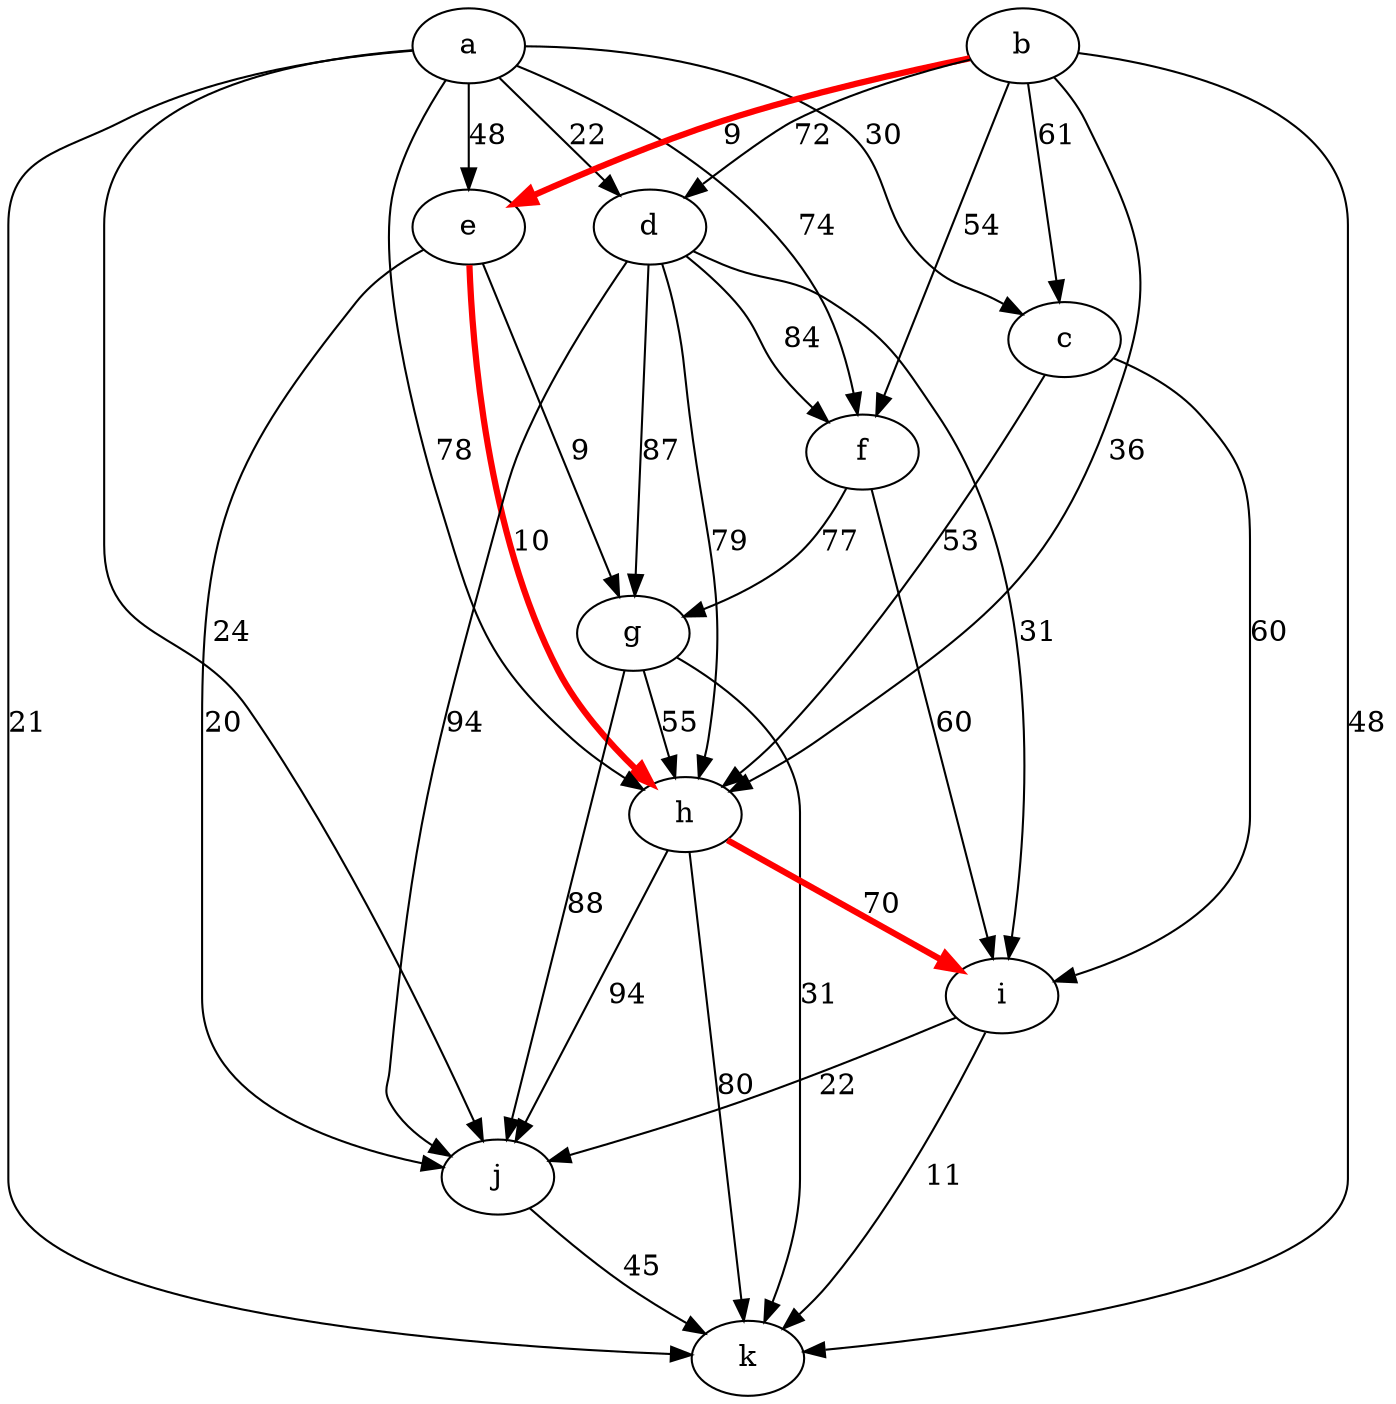 digraph graphname {
e -> j[label="20"];
e -> g[label="9"];
e -> h[label="10"color=red,penwidth=3.0];
d -> g[label="87"];
d -> i[label="31"];
d -> j[label="94"];
d -> h[label="79"];
d -> f[label="84"];
a -> f[label="74"];
a -> j[label="24"];
a -> h[label="78"];
a -> c[label="30"];
a -> e[label="48"];
a -> d[label="22"];
a -> k[label="21"];
h -> i[label="70"color=red,penwidth=3.0];
h -> j[label="94"];
h -> k[label="80"];
c -> i[label="60"];
c -> h[label="53"];
b -> c[label="61"];
b -> k[label="48"];
b -> h[label="36"];
b -> d[label="72"];
b -> e[label="9"color=red,penwidth=3.0];
b -> f[label="54"];
i -> k[label="11"];
i -> j[label="22"];
g -> h[label="55"];
g -> k[label="31"];
g -> j[label="88"];
j -> k[label="45"];
f -> g[label="77"];
f -> i[label="60"];
}
